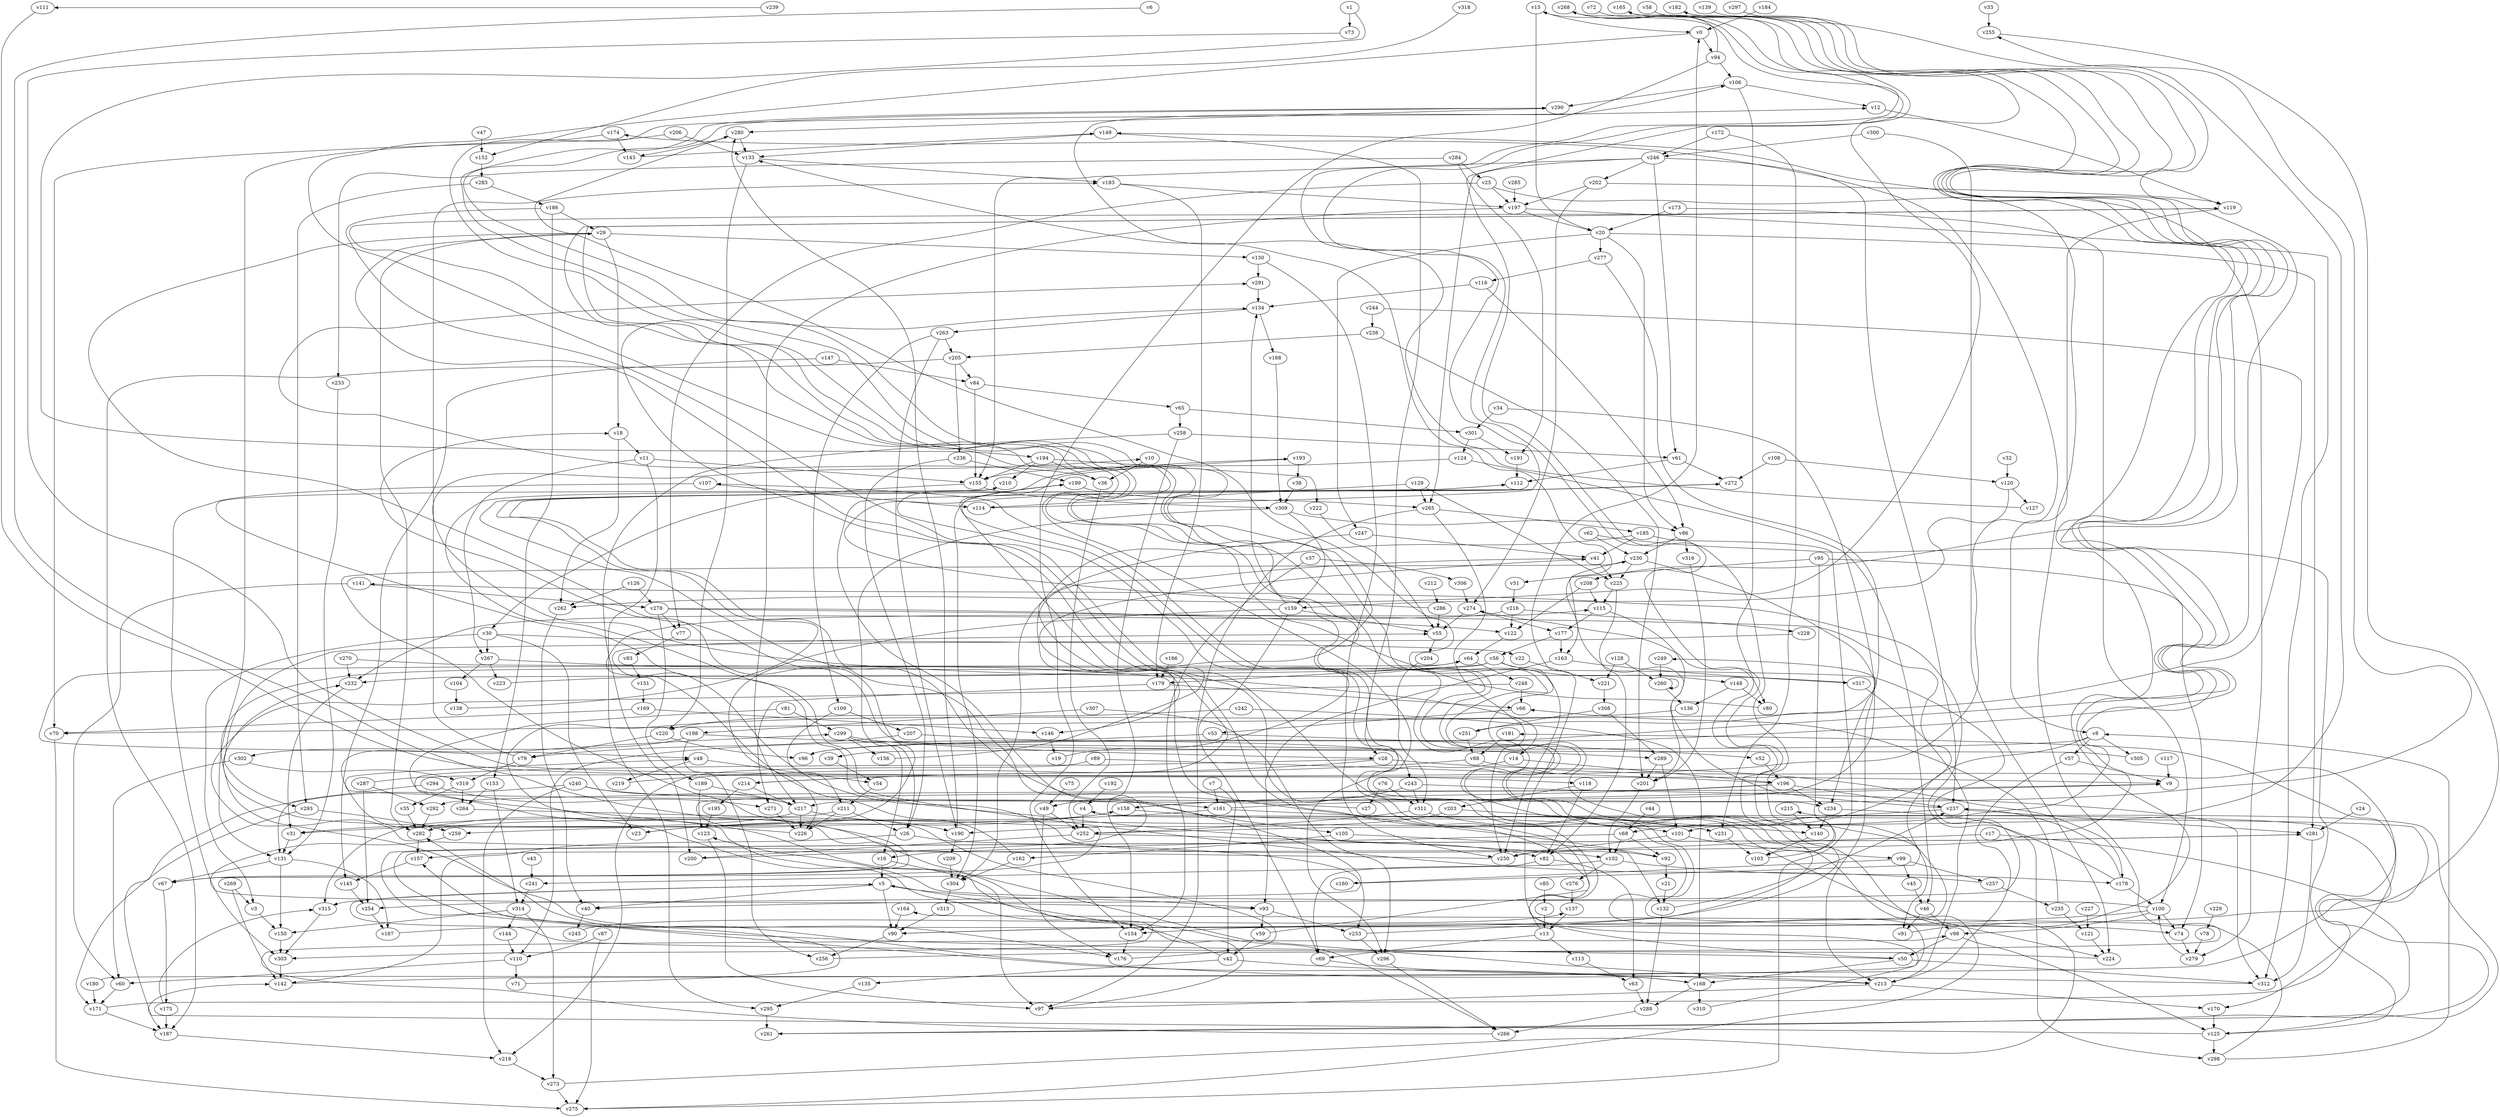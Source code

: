 // Benchmark game 476 - 320 vertices
// time_bound: 52
// targets: v29
digraph G {
    v0 [name="v0", player=0];
    v1 [name="v1", player=1];
    v2 [name="v2", player=1];
    v3 [name="v3", player=1];
    v4 [name="v4", player=0];
    v5 [name="v5", player=0];
    v6 [name="v6", player=1];
    v7 [name="v7", player=0];
    v8 [name="v8", player=1];
    v9 [name="v9", player=0];
    v10 [name="v10", player=1];
    v11 [name="v11", player=0];
    v12 [name="v12", player=1];
    v13 [name="v13", player=1];
    v14 [name="v14", player=1];
    v15 [name="v15", player=0];
    v16 [name="v16", player=0];
    v17 [name="v17", player=0];
    v18 [name="v18", player=1];
    v19 [name="v19", player=0];
    v20 [name="v20", player=1];
    v21 [name="v21", player=1];
    v22 [name="v22", player=0];
    v23 [name="v23", player=1];
    v24 [name="v24", player=0];
    v25 [name="v25", player=1];
    v26 [name="v26", player=0];
    v27 [name="v27", player=1];
    v28 [name="v28", player=0];
    v29 [name="v29", player=1, target=1];
    v30 [name="v30", player=1];
    v31 [name="v31", player=0];
    v32 [name="v32", player=0];
    v33 [name="v33", player=1];
    v34 [name="v34", player=1];
    v35 [name="v35", player=0];
    v36 [name="v36", player=1];
    v37 [name="v37", player=1];
    v38 [name="v38", player=1];
    v39 [name="v39", player=0];
    v40 [name="v40", player=0];
    v41 [name="v41", player=0];
    v42 [name="v42", player=0];
    v43 [name="v43", player=1];
    v44 [name="v44", player=0];
    v45 [name="v45", player=1];
    v46 [name="v46", player=1];
    v47 [name="v47", player=1];
    v48 [name="v48", player=0];
    v49 [name="v49", player=1];
    v50 [name="v50", player=1];
    v51 [name="v51", player=1];
    v52 [name="v52", player=1];
    v53 [name="v53", player=0];
    v54 [name="v54", player=0];
    v55 [name="v55", player=1];
    v56 [name="v56", player=1];
    v57 [name="v57", player=0];
    v58 [name="v58", player=0];
    v59 [name="v59", player=0];
    v60 [name="v60", player=1];
    v61 [name="v61", player=1];
    v62 [name="v62", player=0];
    v63 [name="v63", player=0];
    v64 [name="v64", player=0];
    v65 [name="v65", player=0];
    v66 [name="v66", player=1];
    v67 [name="v67", player=0];
    v68 [name="v68", player=0];
    v69 [name="v69", player=0];
    v70 [name="v70", player=0];
    v71 [name="v71", player=0];
    v72 [name="v72", player=1];
    v73 [name="v73", player=0];
    v74 [name="v74", player=1];
    v75 [name="v75", player=1];
    v76 [name="v76", player=0];
    v77 [name="v77", player=1];
    v78 [name="v78", player=1];
    v79 [name="v79", player=0];
    v80 [name="v80", player=0];
    v81 [name="v81", player=1];
    v82 [name="v82", player=0];
    v83 [name="v83", player=1];
    v84 [name="v84", player=1];
    v85 [name="v85", player=0];
    v86 [name="v86", player=1];
    v87 [name="v87", player=1];
    v88 [name="v88", player=1];
    v89 [name="v89", player=0];
    v90 [name="v90", player=0];
    v91 [name="v91", player=1];
    v92 [name="v92", player=0];
    v93 [name="v93", player=0];
    v94 [name="v94", player=1];
    v95 [name="v95", player=1];
    v96 [name="v96", player=1];
    v97 [name="v97", player=0];
    v98 [name="v98", player=1];
    v99 [name="v99", player=0];
    v100 [name="v100", player=0];
    v101 [name="v101", player=0];
    v102 [name="v102", player=1];
    v103 [name="v103", player=0];
    v104 [name="v104", player=0];
    v105 [name="v105", player=1];
    v106 [name="v106", player=0];
    v107 [name="v107", player=1];
    v108 [name="v108", player=0];
    v109 [name="v109", player=0];
    v110 [name="v110", player=1];
    v111 [name="v111", player=1];
    v112 [name="v112", player=0];
    v113 [name="v113", player=1];
    v114 [name="v114", player=0];
    v115 [name="v115", player=1];
    v116 [name="v116", player=0];
    v117 [name="v117", player=1];
    v118 [name="v118", player=0];
    v119 [name="v119", player=0];
    v120 [name="v120", player=0];
    v121 [name="v121", player=0];
    v122 [name="v122", player=0];
    v123 [name="v123", player=0];
    v124 [name="v124", player=1];
    v125 [name="v125", player=1];
    v126 [name="v126", player=1];
    v127 [name="v127", player=1];
    v128 [name="v128", player=0];
    v129 [name="v129", player=1];
    v130 [name="v130", player=0];
    v131 [name="v131", player=1];
    v132 [name="v132", player=1];
    v133 [name="v133", player=1];
    v134 [name="v134", player=0];
    v135 [name="v135", player=1];
    v136 [name="v136", player=0];
    v137 [name="v137", player=0];
    v138 [name="v138", player=1];
    v139 [name="v139", player=0];
    v140 [name="v140", player=1];
    v141 [name="v141", player=0];
    v142 [name="v142", player=1];
    v143 [name="v143", player=1];
    v144 [name="v144", player=0];
    v145 [name="v145", player=0];
    v146 [name="v146", player=1];
    v147 [name="v147", player=1];
    v148 [name="v148", player=0];
    v149 [name="v149", player=1];
    v150 [name="v150", player=1];
    v151 [name="v151", player=0];
    v152 [name="v152", player=0];
    v153 [name="v153", player=1];
    v154 [name="v154", player=1];
    v155 [name="v155", player=0];
    v156 [name="v156", player=0];
    v157 [name="v157", player=1];
    v158 [name="v158", player=0];
    v159 [name="v159", player=0];
    v160 [name="v160", player=1];
    v161 [name="v161", player=1];
    v162 [name="v162", player=0];
    v163 [name="v163", player=1];
    v164 [name="v164", player=0];
    v165 [name="v165", player=1];
    v166 [name="v166", player=1];
    v167 [name="v167", player=0];
    v168 [name="v168", player=0];
    v169 [name="v169", player=1];
    v170 [name="v170", player=1];
    v171 [name="v171", player=0];
    v172 [name="v172", player=0];
    v173 [name="v173", player=1];
    v174 [name="v174", player=0];
    v175 [name="v175", player=0];
    v176 [name="v176", player=1];
    v177 [name="v177", player=0];
    v178 [name="v178", player=0];
    v179 [name="v179", player=1];
    v180 [name="v180", player=0];
    v181 [name="v181", player=1];
    v182 [name="v182", player=1];
    v183 [name="v183", player=0];
    v184 [name="v184", player=1];
    v185 [name="v185", player=1];
    v186 [name="v186", player=0];
    v187 [name="v187", player=1];
    v188 [name="v188", player=0];
    v189 [name="v189", player=1];
    v190 [name="v190", player=1];
    v191 [name="v191", player=1];
    v192 [name="v192", player=0];
    v193 [name="v193", player=1];
    v194 [name="v194", player=0];
    v195 [name="v195", player=1];
    v196 [name="v196", player=0];
    v197 [name="v197", player=0];
    v198 [name="v198", player=1];
    v199 [name="v199", player=0];
    v200 [name="v200", player=0];
    v201 [name="v201", player=1];
    v202 [name="v202", player=1];
    v203 [name="v203", player=1];
    v204 [name="v204", player=1];
    v205 [name="v205", player=0];
    v206 [name="v206", player=0];
    v207 [name="v207", player=0];
    v208 [name="v208", player=0];
    v209 [name="v209", player=1];
    v210 [name="v210", player=0];
    v211 [name="v211", player=1];
    v212 [name="v212", player=1];
    v213 [name="v213", player=0];
    v214 [name="v214", player=1];
    v215 [name="v215", player=1];
    v216 [name="v216", player=1];
    v217 [name="v217", player=1];
    v218 [name="v218", player=1];
    v219 [name="v219", player=1];
    v220 [name="v220", player=1];
    v221 [name="v221", player=1];
    v222 [name="v222", player=0];
    v223 [name="v223", player=1];
    v224 [name="v224", player=0];
    v225 [name="v225", player=0];
    v226 [name="v226", player=0];
    v227 [name="v227", player=0];
    v228 [name="v228", player=1];
    v229 [name="v229", player=0];
    v230 [name="v230", player=1];
    v231 [name="v231", player=0];
    v232 [name="v232", player=1];
    v233 [name="v233", player=1];
    v234 [name="v234", player=0];
    v235 [name="v235", player=0];
    v236 [name="v236", player=1];
    v237 [name="v237", player=1];
    v238 [name="v238", player=1];
    v239 [name="v239", player=0];
    v240 [name="v240", player=0];
    v241 [name="v241", player=0];
    v242 [name="v242", player=0];
    v243 [name="v243", player=1];
    v244 [name="v244", player=0];
    v245 [name="v245", player=0];
    v246 [name="v246", player=0];
    v247 [name="v247", player=1];
    v248 [name="v248", player=0];
    v249 [name="v249", player=1];
    v250 [name="v250", player=1];
    v251 [name="v251", player=1];
    v252 [name="v252", player=1];
    v253 [name="v253", player=1];
    v254 [name="v254", player=0];
    v255 [name="v255", player=1];
    v256 [name="v256", player=1];
    v257 [name="v257", player=0];
    v258 [name="v258", player=0];
    v259 [name="v259", player=0];
    v260 [name="v260", player=0];
    v261 [name="v261", player=0];
    v262 [name="v262", player=0];
    v263 [name="v263", player=1];
    v264 [name="v264", player=1];
    v265 [name="v265", player=0];
    v266 [name="v266", player=1];
    v267 [name="v267", player=0];
    v268 [name="v268", player=0];
    v269 [name="v269", player=0];
    v270 [name="v270", player=0];
    v271 [name="v271", player=0];
    v272 [name="v272", player=1];
    v273 [name="v273", player=1];
    v274 [name="v274", player=1];
    v275 [name="v275", player=1];
    v276 [name="v276", player=0];
    v277 [name="v277", player=1];
    v278 [name="v278", player=0];
    v279 [name="v279", player=1];
    v280 [name="v280", player=0];
    v281 [name="v281", player=1];
    v282 [name="v282", player=0];
    v283 [name="v283", player=1];
    v284 [name="v284", player=1];
    v285 [name="v285", player=0];
    v286 [name="v286", player=1];
    v287 [name="v287", player=0];
    v288 [name="v288", player=1];
    v289 [name="v289", player=1];
    v290 [name="v290", player=0];
    v291 [name="v291", player=1];
    v292 [name="v292", player=0];
    v293 [name="v293", player=0];
    v294 [name="v294", player=0];
    v295 [name="v295", player=1];
    v296 [name="v296", player=1];
    v297 [name="v297", player=0];
    v298 [name="v298", player=1];
    v299 [name="v299", player=1];
    v300 [name="v300", player=1];
    v301 [name="v301", player=1];
    v302 [name="v302", player=1];
    v303 [name="v303", player=1];
    v304 [name="v304", player=0];
    v305 [name="v305", player=0];
    v306 [name="v306", player=1];
    v307 [name="v307", player=0];
    v308 [name="v308", player=1];
    v309 [name="v309", player=1];
    v310 [name="v310", player=0];
    v311 [name="v311", player=1];
    v312 [name="v312", player=0];
    v313 [name="v313", player=1];
    v314 [name="v314", player=1];
    v315 [name="v315", player=1];
    v316 [name="v316", player=1];
    v317 [name="v317", player=0];
    v318 [name="v318", player=1];
    v319 [name="v319", player=1];

    v0 -> v74 [constraint="t < 10"];
    v1 -> v194 [constraint="t < 12"];
    v2 -> v13;
    v3 -> v150;
    v4 -> v261 [constraint="t < 14"];
    v5 -> v90;
    v6 -> v213 [constraint="t < 13"];
    v7 -> v42;
    v8 -> v91;
    v9 -> v67 [constraint="t mod 5 == 4"];
    v10 -> v36;
    v11 -> v295;
    v12 -> v119;
    v13 -> v113;
    v14 -> v196;
    v15 -> v20;
    v16 -> v5;
    v17 -> v250;
    v18 -> v262;
    v19 -> v193 [constraint="t < 10"];
    v20 -> v281;
    v21 -> v132;
    v22 -> v221;
    v23 -> v158 [constraint="t < 10"];
    v24 -> v281;
    v25 -> v279;
    v26 -> v142;
    v27 -> v48 [constraint="t < 10"];
    v28 -> v266 [constraint="t mod 5 == 0"];
    v29 -> v31 [constraint="t < 10"];
    v30 -> v3;
    v31 -> v131;
    v32 -> v120;
    v33 -> v255;
    v34 -> v217 [constraint="t < 14"];
    v35 -> v282;
    v36 -> v291 [constraint="t mod 5 == 4"];
    v37 -> v306;
    v38 -> v309;
    v39 -> v54;
    v40 -> v245;
    v41 -> v92 [constraint="t < 14"];
    v42 -> v213;
    v43 -> v241;
    v44 -> v68;
    v45 -> v46;
    v46 -> v98;
    v47 -> v152;
    v48 -> v54;
    v49 -> v176;
    v50 -> v281 [constraint="t >= 4"];
    v51 -> v216;
    v52 -> v196;
    v53 -> v52;
    v54 -> v211;
    v55 -> v204;
    v56 -> v148;
    v57 -> v9;
    v58 -> v282 [constraint="t < 15"];
    v59 -> v29 [constraint="t < 8"];
    v60 -> v171;
    v61 -> v112 [constraint="t >= 2"];
    v62 -> v125 [constraint="t < 7"];
    v63 -> v288;
    v64 -> v48 [constraint="t < 14"];
    v65 -> v258;
    v66 -> v53;
    v67 -> v175;
    v68 -> v16;
    v69 -> v168 [constraint="t < 5"];
    v70 -> v275;
    v71 -> v157 [constraint="t mod 2 == 0"];
    v72 -> v262 [constraint="t mod 3 == 0"];
    v73 -> v9 [constraint="t < 10"];
    v74 -> v279;
    v75 -> v49;
    v76 -> v311;
    v77 -> v83;
    v78 -> v279;
    v79 -> v183;
    v80 -> v119 [constraint="t >= 2"];
    v81 -> v303 [constraint="t mod 5 == 4"];
    v82 -> v63;
    v83 -> v151;
    v84 -> v155;
    v85 -> v2;
    v86 -> v230;
    v87 -> v275;
    v88 -> v170;
    v89 -> v218;
    v90 -> v256;
    v91 -> v165 [constraint="t mod 3 == 0"];
    v92 -> v55 [constraint="t < 7"];
    v93 -> v59;
    v94 -> v268 [constraint="t < 13"];
    v95 -> v51;
    v96 -> v182 [constraint="t < 9"];
    v97 -> v299 [constraint="t mod 5 == 1"];
    v98 -> v125;
    v99 -> v257;
    v100 -> v123 [constraint="t >= 3"];
    v101 -> v250;
    v102 -> v276;
    v103 -> v274 [constraint="t mod 3 == 1"];
    v104 -> v138;
    v105 -> v162;
    v106 -> v80;
    v107 -> v303;
    v108 -> v272;
    v109 -> v207;
    v110 -> v71;
    v111 -> v118 [constraint="t >= 5"];
    v112 -> v105 [constraint="t < 14"];
    v113 -> v63;
    v114 -> v15 [constraint="t < 6"];
    v115 -> v201;
    v116 -> v86;
    v117 -> v9;
    v118 -> v82;
    v119 -> v224 [constraint="t < 9"];
    v120 -> v159 [constraint="t mod 3 == 0"];
    v121 -> v224;
    v122 -> v64;
    v123 -> v97;
    v124 -> v155;
    v125 -> v142 [constraint="t < 7"];
    v126 -> v262;
    v127 -> v106 [constraint="t mod 3 == 1"];
    v128 -> v221;
    v129 -> v265;
    v130 -> v250;
    v131 -> v167;
    v132 -> v237;
    v133 -> v183;
    v134 -> v263;
    v135 -> v295;
    v136 -> v67 [constraint="t >= 5"];
    v137 -> v13;
    v138 -> v112 [constraint="t >= 3"];
    v139 -> v96 [constraint="t < 6"];
    v140 -> v103;
    v141 -> v278;
    v142 -> v4 [constraint="t mod 3 == 2"];
    v143 -> v149 [constraint="t < 9"];
    v144 -> v110;
    v145 -> v254;
    v146 -> v19;
    v147 -> v84;
    v148 -> v80;
    v149 -> v28;
    v150 -> v303;
    v151 -> v169;
    v152 -> v283;
    v153 -> v314;
    v154 -> v176;
    v155 -> v30;
    v156 -> v41 [constraint="t >= 5"];
    v157 -> v145;
    v158 -> v255 [constraint="t mod 5 == 4"];
    v159 -> v134;
    v160 -> v268 [constraint="t mod 3 == 2"];
    v161 -> v9 [constraint="t >= 2"];
    v162 -> v115 [constraint="t < 14"];
    v163 -> v317;
    v164 -> v90;
    v165 -> v157 [constraint="t >= 2"];
    v166 -> v179;
    v167 -> v290 [constraint="t >= 5"];
    v168 -> v281 [constraint="t >= 4"];
    v169 -> v146;
    v170 -> v125;
    v171 -> v181 [constraint="t mod 2 == 0"];
    v172 -> v246;
    v173 -> v100;
    v174 -> v143;
    v175 -> v315 [constraint="t < 6"];
    v176 -> v230 [constraint="t mod 4 == 1"];
    v177 -> v163;
    v178 -> v141 [constraint="t mod 2 == 0"];
    v179 -> v66;
    v180 -> v107 [constraint="t >= 1"];
    v181 -> v88;
    v182 -> v208 [constraint="t < 9"];
    v183 -> v179;
    v184 -> v0;
    v185 -> v146 [constraint="t mod 3 == 2"];
    v186 -> v50 [constraint="t < 10"];
    v187 -> v218;
    v188 -> v309;
    v189 -> v217;
    v190 -> v280;
    v191 -> v112;
    v192 -> v4;
    v193 -> v234 [constraint="t < 9"];
    v194 -> v210;
    v195 -> v123;
    v196 -> v158;
    v197 -> v312;
    v198 -> v256;
    v199 -> v265;
    v200 -> v272 [constraint="t < 7"];
    v201 -> v102;
    v202 -> v197;
    v203 -> v190;
    v204 -> v311;
    v205 -> v187;
    v206 -> v70;
    v207 -> v79;
    v208 -> v115;
    v209 -> v304;
    v210 -> v82 [constraint="t >= 4"];
    v211 -> v226;
    v212 -> v286;
    v213 -> v97;
    v214 -> v195;
    v215 -> v140;
    v216 -> v232;
    v217 -> v190;
    v218 -> v273;
    v219 -> v199 [constraint="t >= 2"];
    v220 -> v79;
    v221 -> v308;
    v222 -> v55;
    v223 -> v290 [constraint="t >= 1"];
    v224 -> v5 [constraint="t mod 5 == 1"];
    v225 -> v115;
    v226 -> v232 [constraint="t mod 4 == 2"];
    v227 -> v121;
    v228 -> v293 [constraint="t >= 1"];
    v229 -> v78;
    v230 -> v163;
    v231 -> v103;
    v232 -> v31;
    v233 -> v131;
    v234 -> v298;
    v235 -> v66;
    v236 -> v26;
    v237 -> v133 [constraint="t >= 5"];
    v238 -> v205;
    v239 -> v111 [constraint="t < 12"];
    v240 -> v217;
    v241 -> v314;
    v242 -> v220;
    v243 -> v49;
    v244 -> v70 [constraint="t >= 2"];
    v245 -> v137 [constraint="t mod 3 == 0"];
    v246 -> v61;
    v247 -> v304;
    v248 -> v176 [constraint="t mod 4 == 1"];
    v249 -> v260;
    v250 -> v64 [constraint="t >= 2"];
    v251 -> v249 [constraint="t >= 2"];
    v252 -> v200;
    v253 -> v119 [constraint="t < 7"];
    v254 -> v167;
    v255 -> v90 [constraint="t < 14"];
    v256 -> v164 [constraint="t mod 2 == 1"];
    v257 -> v210 [constraint="t < 9"];
    v258 -> v154;
    v259 -> v93 [constraint="t >= 2"];
    v260 -> v260;
    v261 -> v215 [constraint="t < 6"];
    v262 -> v40;
    v263 -> v109;
    v264 -> v67 [constraint="t < 11"];
    v265 -> v185;
    v266 -> v98 [constraint="t >= 2"];
    v267 -> v223;
    v268 -> v90 [constraint="t >= 3"];
    v269 -> v142;
    v270 -> v40 [constraint="t < 13"];
    v271 -> v226;
    v272 -> v254 [constraint="t >= 5"];
    v273 -> v280 [constraint="t < 6"];
    v274 -> v177;
    v275 -> v12 [constraint="t < 12"];
    v276 -> v137;
    v277 -> v116;
    v278 -> v101 [constraint="t mod 4 == 0"];
    v279 -> v100;
    v280 -> v143;
    v281 -> v312;
    v282 -> v157;
    v283 -> v186;
    v284 -> v191;
    v285 -> v197;
    v286 -> v272 [constraint="t >= 1"];
    v287 -> v174 [constraint="t < 6"];
    v288 -> v266;
    v289 -> v201;
    v290 -> v280;
    v291 -> v134;
    v292 -> v282;
    v293 -> v171;
    v294 -> v131;
    v295 -> v261;
    v296 -> v266;
    v297 -> v252 [constraint="t >= 1"];
    v298 -> v149 [constraint="t < 14"];
    v299 -> v156;
    v300 -> v224;
    v301 -> v124;
    v302 -> v319;
    v303 -> v142;
    v304 -> v313;
    v305 -> v18 [constraint="t >= 2"];
    v306 -> v274;
    v307 -> v296;
    v308 -> v289;
    v309 -> v26;
    v310 -> v134 [constraint="t >= 3"];
    v311 -> v252;
    v312 -> v282 [constraint="t mod 3 == 1"];
    v313 -> v90;
    v314 -> v273;
    v315 -> v303;
    v316 -> v201;
    v317 -> v10 [constraint="t >= 2"];
    v318 -> v152 [constraint="t mod 3 == 2"];
    v319 -> v264;
    v158 -> v101;
    v186 -> v29;
    v37 -> v154;
    v298 -> v8;
    v8 -> v57;
    v172 -> v231;
    v236 -> v199;
    v98 -> v50;
    v248 -> v66;
    v11 -> v155;
    v105 -> v132;
    v189 -> v123;
    v155 -> v309;
    v64 -> v248;
    v247 -> v41;
    v68 -> v102;
    v149 -> v133;
    v7 -> v161;
    v289 -> v101;
    v309 -> v86;
    v126 -> v278;
    v92 -> v21;
    v102 -> v178;
    v20 -> v277;
    v128 -> v260;
    v168 -> v288;
    v277 -> v234;
    v36 -> v252;
    v94 -> v106;
    v205 -> v236;
    v131 -> v150;
    v196 -> v234;
    v237 -> v281;
    v244 -> v238;
    v240 -> v161;
    v246 -> v237;
    v15 -> v0;
    v161 -> v23;
    v57 -> v213;
    v302 -> v60;
    v124 -> v46;
    v267 -> v104;
    v199 -> v304;
    v309 -> v159;
    v178 -> v100;
    v8 -> v305;
    v194 -> v222;
    v163 -> v93;
    v319 -> v35;
    v314 -> v144;
    v95 -> v103;
    v119 -> v8;
    v205 -> v84;
    v50 -> v312;
    v186 -> v153;
    v265 -> v250;
    v29 -> v282;
    v8 -> v39;
    v76 -> v27;
    v107 -> v114;
    v159 -> v55;
    v217 -> v226;
    v88 -> v214;
    v101 -> v99;
    v190 -> v209;
    v246 -> v155;
    v30 -> v23;
    v178 -> v237;
    v299 -> v16;
    v116 -> v134;
    v29 -> v18;
    v263 -> v190;
    v257 -> v235;
    v177 -> v56;
    v242 -> v168;
    v109 -> v211;
    v106 -> v12;
    v132 -> v288;
    v26 -> v253;
    v106 -> v290;
    v28 -> v214;
    v56 -> v179;
    v193 -> v38;
    v240 -> v218;
    v68 -> v92;
    v235 -> v121;
    v84 -> v65;
    v283 -> v293;
    v253 -> v296;
    v108 -> v120;
    v185 -> v41;
    v207 -> v243;
    v196 -> v237;
    v278 -> v189;
    v183 -> v197;
    v18 -> v11;
    v203 -> v140;
    v287 -> v292;
    v62 -> v230;
    v93 -> v253;
    v5 -> v40;
    v252 -> v102;
    v25 -> v197;
    v29 -> v130;
    v65 -> v301;
    v175 -> v187;
    v246 -> v202;
    v258 -> v61;
    v129 -> v114;
    v251 -> v88;
    v56 -> v250;
    v28 -> v178;
    v129 -> v225;
    v196 -> v292;
    v284 -> v233;
    v110 -> v60;
    v134 -> v188;
    v202 -> v274;
    v230 -> v213;
    v87 -> v110;
    v173 -> v20;
    v238 -> v201;
    v269 -> v3;
    v61 -> v272;
    v153 -> v264;
    v100 -> v74;
    v34 -> v301;
    v308 -> v251;
    v118 -> v203;
    v278 -> v122;
    v220 -> v96;
    v133 -> v220;
    v246 -> v265;
    v81 -> v299;
    v237 -> v68;
    v131 -> v67;
    v53 -> v110;
    v41 -> v225;
    v274 -> v55;
    v14 -> v296;
    v82 -> v69;
    v159 -> v69;
    v89 -> v196;
    v307 -> v198;
    v206 -> v133;
    v258 -> v200;
    v56 -> v232;
    v102 -> v241;
    v59 -> v42;
    v216 -> v228;
    v234 -> v140;
    v100 -> v154;
    v25 -> v77;
    v301 -> v191;
    v194 -> v155;
    v179 -> v271;
    v147 -> v145;
    v293 -> v259;
    v263 -> v205;
    v20 -> v247;
    v115 -> v177;
    v284 -> v25;
    v49 -> v252;
    v20 -> v86;
    v314 -> v150;
    v273 -> v275;
    v300 -> v246;
    v208 -> v122;
    v202 -> v119;
    v230 -> v225;
    v48 -> v219;
    v198 -> v289;
    v169 -> v70;
    v130 -> v291;
    v16 -> v97;
    v46 -> v91;
    v50 -> v168;
    v286 -> v55;
    v299 -> v28;
    v211 -> v315;
    v278 -> v77;
    v162 -> v304;
    v294 -> v271;
    v11 -> v267;
    v0 -> v94;
    v211 -> v26;
    v79 -> v319;
    v30 -> v267;
    v42 -> v5;
    v267 -> v14;
    v214 -> v217;
    v280 -> v133;
    v4 -> v252;
    v217 -> v31;
    v194 -> v36;
    v17 -> v125;
    v197 -> v217;
    v287 -> v254;
    v174 -> v131;
    v99 -> v45;
    v158 -> v259;
    v225 -> v82;
    v213 -> v170;
    v171 -> v187;
    v265 -> v97;
    v317 -> v213;
    v5 -> v93;
    v197 -> v20;
    v168 -> v310;
    v161 -> v231;
    v243 -> v312;
    v141 -> v60;
    v94 -> v154;
    v1 -> v73;
    v100 -> v98;
    v198 -> v302;
    v99 -> v160;
    v125 -> v298;
    v30 -> v22;
    v95 -> v74;
    v180 -> v171;
    v216 -> v122;
    v148 -> v136;
    v86 -> v316;
    v13 -> v0;
    v159 -> v226;
    v260 -> v136;
    v185 -> v275;
    v13 -> v69;
    v240 -> v187;
    v5 -> v315;
    v270 -> v232;
    v120 -> v127;
    v243 -> v311;
    v311 -> v231;
    v42 -> v135;
}
